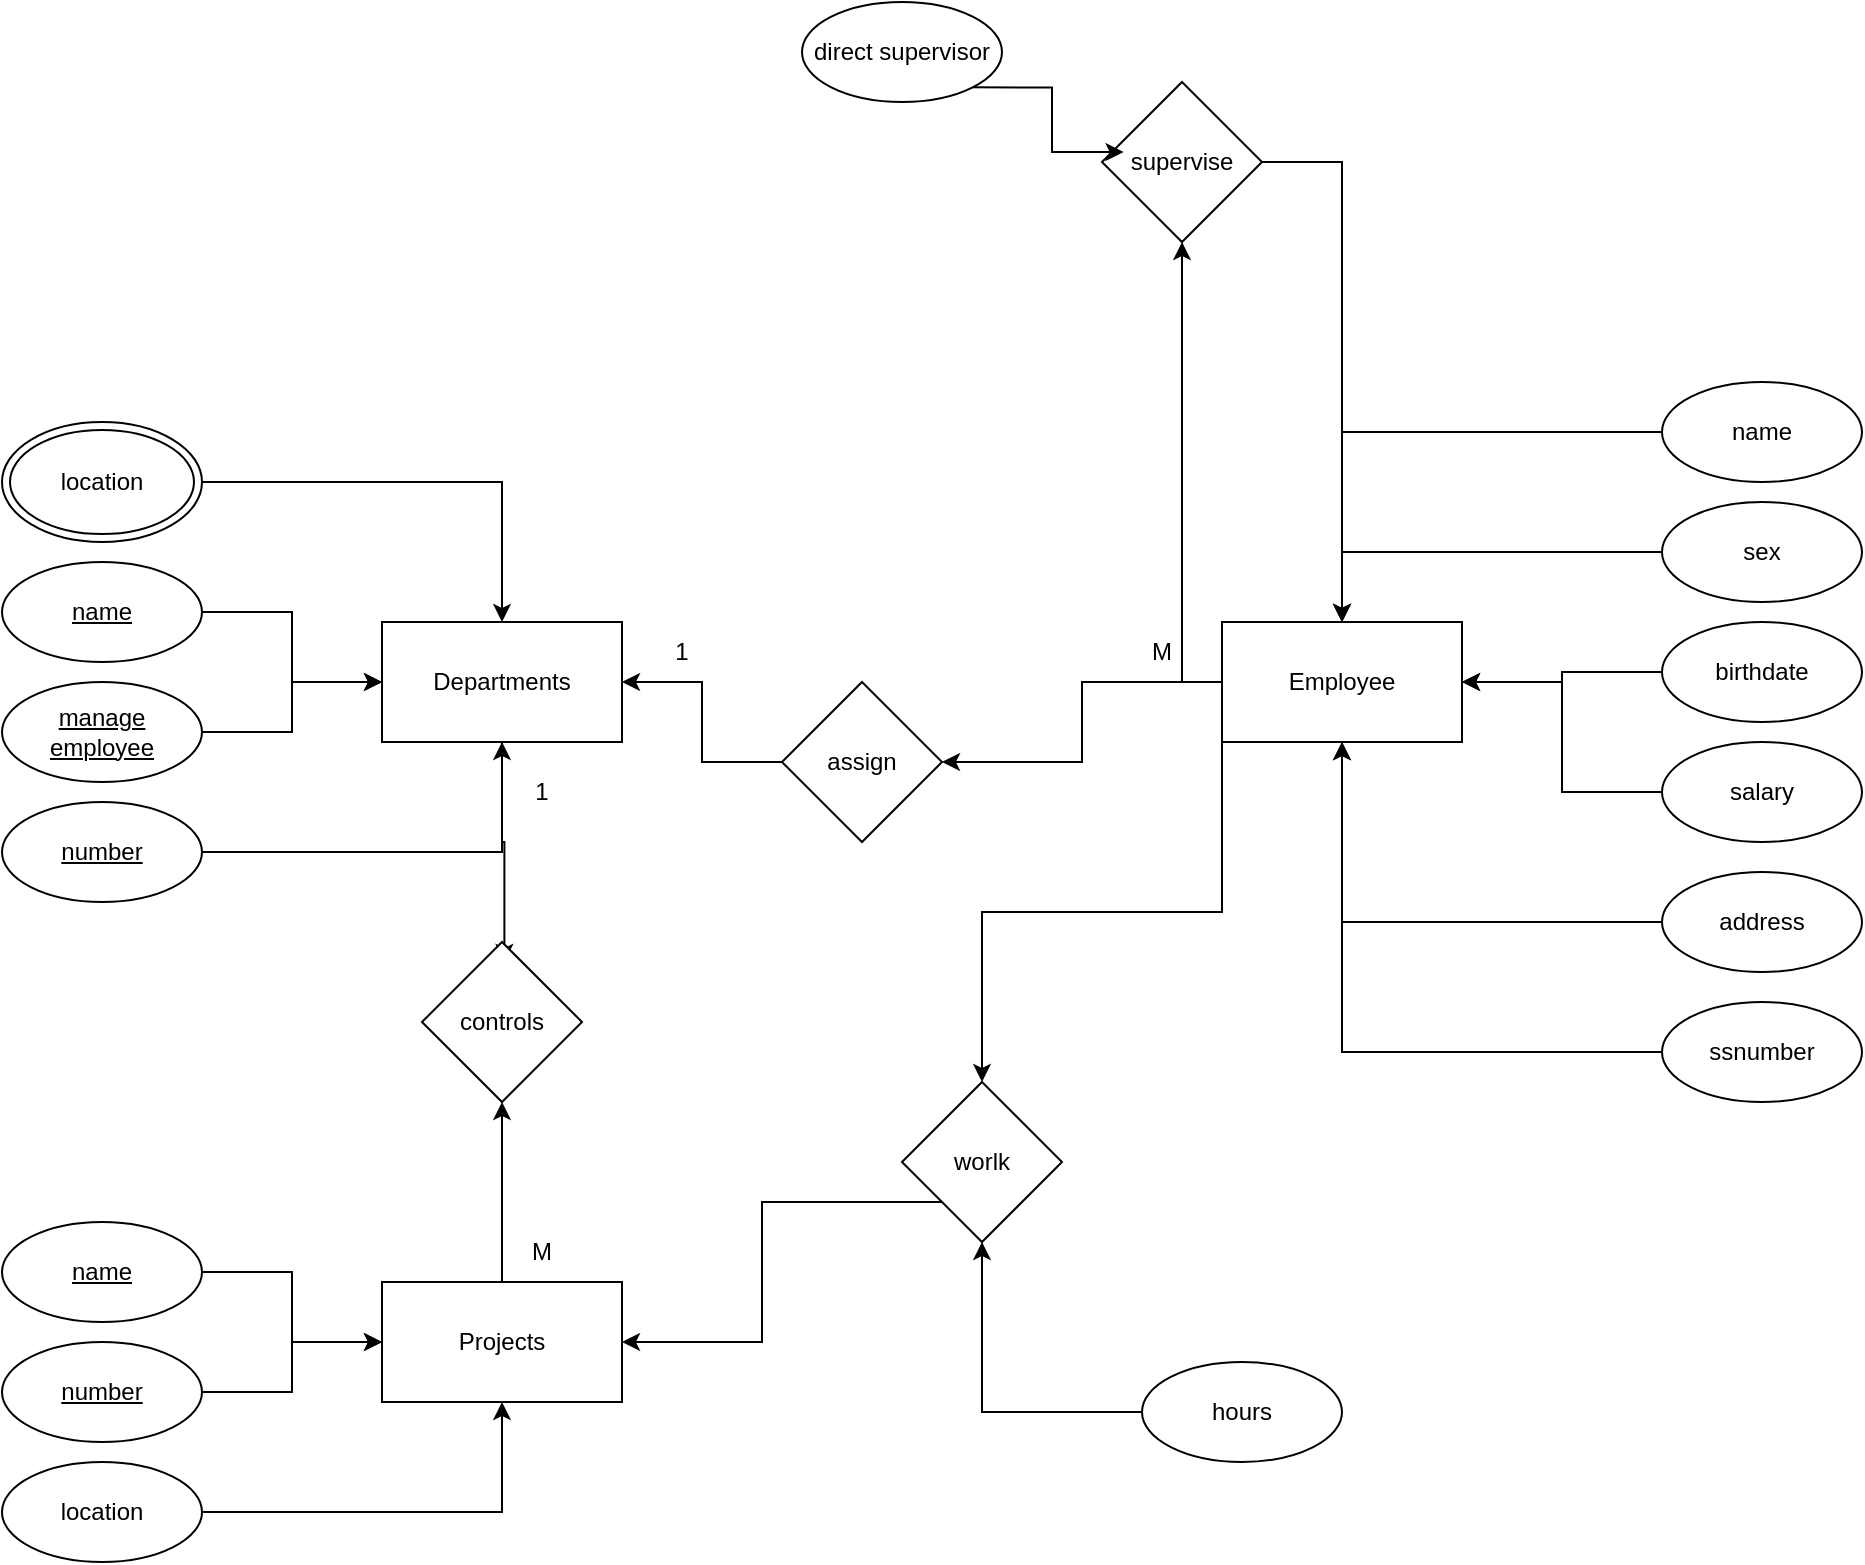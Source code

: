 <mxfile version="21.7.4" type="onedrive">
  <diagram name="第 1 页" id="CzCccIUx3e4CXuVy6--4">
    <mxGraphModel grid="1" page="1" gridSize="10" guides="1" tooltips="1" connect="1" arrows="1" fold="1" pageScale="1" pageWidth="827" pageHeight="1169" math="0" shadow="0">
      <root>
        <mxCell id="0" />
        <mxCell id="1" parent="0" />
        <mxCell id="kbU7PfpbNfhYtXs_jSuM-3" value="location" style="ellipse;shape=doubleEllipse;whiteSpace=wrap;html=1;" vertex="1" parent="1">
          <mxGeometry x="-70" width="100" height="60" as="geometry" />
        </mxCell>
        <mxCell id="H8q2vEseMDckGCxMk7eY-14" style="edgeStyle=orthogonalEdgeStyle;rounded=0;orthogonalLoop=1;jettySize=auto;html=1;exitX=0.5;exitY=1;exitDx=0;exitDy=0;entryX=0.515;entryY=0.125;entryDx=0;entryDy=0;entryPerimeter=0;" edge="1" parent="1" source="kbU7PfpbNfhYtXs_jSuM-4" target="H8q2vEseMDckGCxMk7eY-13">
          <mxGeometry relative="1" as="geometry" />
        </mxCell>
        <mxCell id="kbU7PfpbNfhYtXs_jSuM-4" value="Departments" style="rounded=0;whiteSpace=wrap;html=1;" vertex="1" parent="1">
          <mxGeometry x="120" y="100" width="120" height="60" as="geometry" />
        </mxCell>
        <mxCell id="H8q2vEseMDckGCxMk7eY-10" style="edgeStyle=orthogonalEdgeStyle;rounded=0;orthogonalLoop=1;jettySize=auto;html=1;exitX=1;exitY=0.5;exitDx=0;exitDy=0;" edge="1" parent="1" source="kbU7PfpbNfhYtXs_jSuM-5" target="kbU7PfpbNfhYtXs_jSuM-4">
          <mxGeometry relative="1" as="geometry" />
        </mxCell>
        <mxCell id="kbU7PfpbNfhYtXs_jSuM-5" value="&lt;u&gt;manage employee&lt;/u&gt;" style="ellipse;whiteSpace=wrap;html=1;" vertex="1" parent="1">
          <mxGeometry x="-70" y="130" width="100" height="50" as="geometry" />
        </mxCell>
        <mxCell id="H8q2vEseMDckGCxMk7eY-11" style="edgeStyle=orthogonalEdgeStyle;rounded=0;orthogonalLoop=1;jettySize=auto;html=1;exitX=1;exitY=0.5;exitDx=0;exitDy=0;" edge="1" parent="1" source="kbU7PfpbNfhYtXs_jSuM-6" target="kbU7PfpbNfhYtXs_jSuM-4">
          <mxGeometry relative="1" as="geometry" />
        </mxCell>
        <mxCell id="kbU7PfpbNfhYtXs_jSuM-6" value="&lt;u&gt;number&lt;/u&gt;" style="ellipse;whiteSpace=wrap;html=1;" vertex="1" parent="1">
          <mxGeometry x="-70" y="190" width="100" height="50" as="geometry" />
        </mxCell>
        <mxCell id="H8q2vEseMDckGCxMk7eY-9" style="edgeStyle=orthogonalEdgeStyle;rounded=0;orthogonalLoop=1;jettySize=auto;html=1;exitX=1;exitY=0.5;exitDx=0;exitDy=0;" edge="1" parent="1" source="kbU7PfpbNfhYtXs_jSuM-11" target="kbU7PfpbNfhYtXs_jSuM-4">
          <mxGeometry relative="1" as="geometry" />
        </mxCell>
        <mxCell id="kbU7PfpbNfhYtXs_jSuM-11" value="&lt;u&gt;name&lt;/u&gt;" style="ellipse;whiteSpace=wrap;html=1;" vertex="1" parent="1">
          <mxGeometry x="-70" y="70" width="100" height="50" as="geometry" />
        </mxCell>
        <mxCell id="H8q2vEseMDckGCxMk7eY-8" style="edgeStyle=orthogonalEdgeStyle;rounded=0;orthogonalLoop=1;jettySize=auto;html=1;" edge="1" parent="1" source="kbU7PfpbNfhYtXs_jSuM-3" target="kbU7PfpbNfhYtXs_jSuM-4">
          <mxGeometry relative="1" as="geometry">
            <mxPoint x="30" y="35" as="sourcePoint" />
          </mxGeometry>
        </mxCell>
        <mxCell id="H8q2vEseMDckGCxMk7eY-46" style="edgeStyle=orthogonalEdgeStyle;rounded=0;orthogonalLoop=1;jettySize=auto;html=1;exitX=0.5;exitY=0;exitDx=0;exitDy=0;" edge="1" parent="1" source="H8q2vEseMDckGCxMk7eY-12" target="H8q2vEseMDckGCxMk7eY-13">
          <mxGeometry relative="1" as="geometry" />
        </mxCell>
        <mxCell id="H8q2vEseMDckGCxMk7eY-12" value="Projects" style="rounded=0;whiteSpace=wrap;html=1;" vertex="1" parent="1">
          <mxGeometry x="120" y="430" width="120" height="60" as="geometry" />
        </mxCell>
        <mxCell id="H8q2vEseMDckGCxMk7eY-13" value="controls" style="rhombus;whiteSpace=wrap;html=1;" vertex="1" parent="1">
          <mxGeometry x="140" y="260" width="80" height="80" as="geometry" />
        </mxCell>
        <mxCell id="H8q2vEseMDckGCxMk7eY-22" style="edgeStyle=orthogonalEdgeStyle;rounded=0;orthogonalLoop=1;jettySize=auto;html=1;exitX=1;exitY=0.5;exitDx=0;exitDy=0;" edge="1" parent="1" source="H8q2vEseMDckGCxMk7eY-19" target="H8q2vEseMDckGCxMk7eY-12">
          <mxGeometry relative="1" as="geometry" />
        </mxCell>
        <mxCell id="H8q2vEseMDckGCxMk7eY-19" value="&lt;u&gt;name&lt;/u&gt;" style="ellipse;whiteSpace=wrap;html=1;" vertex="1" parent="1">
          <mxGeometry x="-70" y="400" width="100" height="50" as="geometry" />
        </mxCell>
        <mxCell id="H8q2vEseMDckGCxMk7eY-23" style="edgeStyle=orthogonalEdgeStyle;rounded=0;orthogonalLoop=1;jettySize=auto;html=1;exitX=1;exitY=0.5;exitDx=0;exitDy=0;" edge="1" parent="1" source="H8q2vEseMDckGCxMk7eY-20" target="H8q2vEseMDckGCxMk7eY-12">
          <mxGeometry relative="1" as="geometry" />
        </mxCell>
        <mxCell id="H8q2vEseMDckGCxMk7eY-20" value="&lt;u&gt;number&lt;/u&gt;" style="ellipse;whiteSpace=wrap;html=1;" vertex="1" parent="1">
          <mxGeometry x="-70" y="460" width="100" height="50" as="geometry" />
        </mxCell>
        <mxCell id="H8q2vEseMDckGCxMk7eY-24" style="edgeStyle=orthogonalEdgeStyle;rounded=0;orthogonalLoop=1;jettySize=auto;html=1;exitX=1;exitY=0.5;exitDx=0;exitDy=0;" edge="1" parent="1" source="H8q2vEseMDckGCxMk7eY-21" target="H8q2vEseMDckGCxMk7eY-12">
          <mxGeometry relative="1" as="geometry" />
        </mxCell>
        <mxCell id="H8q2vEseMDckGCxMk7eY-21" value="location" style="ellipse;whiteSpace=wrap;html=1;" vertex="1" parent="1">
          <mxGeometry x="-70" y="520" width="100" height="50" as="geometry" />
        </mxCell>
        <mxCell id="H8q2vEseMDckGCxMk7eY-25" value="1" style="text;html=1;strokeColor=none;fillColor=none;align=center;verticalAlign=middle;whiteSpace=wrap;rounded=0;" vertex="1" parent="1">
          <mxGeometry x="170" y="170" width="60" height="30" as="geometry" />
        </mxCell>
        <mxCell id="H8q2vEseMDckGCxMk7eY-27" value="M" style="text;html=1;strokeColor=none;fillColor=none;align=center;verticalAlign=middle;whiteSpace=wrap;rounded=0;" vertex="1" parent="1">
          <mxGeometry x="170" y="400" width="60" height="30" as="geometry" />
        </mxCell>
        <mxCell id="H8q2vEseMDckGCxMk7eY-43" style="edgeStyle=orthogonalEdgeStyle;rounded=0;orthogonalLoop=1;jettySize=auto;html=1;exitX=0;exitY=0.5;exitDx=0;exitDy=0;" edge="1" parent="1" source="H8q2vEseMDckGCxMk7eY-28" target="H8q2vEseMDckGCxMk7eY-42">
          <mxGeometry relative="1" as="geometry" />
        </mxCell>
        <mxCell id="H8q2vEseMDckGCxMk7eY-52" style="edgeStyle=orthogonalEdgeStyle;rounded=0;orthogonalLoop=1;jettySize=auto;html=1;exitX=0;exitY=1;exitDx=0;exitDy=0;" edge="1" parent="1" source="H8q2vEseMDckGCxMk7eY-28" target="H8q2vEseMDckGCxMk7eY-51">
          <mxGeometry relative="1" as="geometry" />
        </mxCell>
        <mxCell id="H8q2vEseMDckGCxMk7eY-57" style="edgeStyle=orthogonalEdgeStyle;rounded=0;orthogonalLoop=1;jettySize=auto;html=1;exitX=0;exitY=0.5;exitDx=0;exitDy=0;entryX=0.5;entryY=1;entryDx=0;entryDy=0;" edge="1" parent="1" source="H8q2vEseMDckGCxMk7eY-28" target="H8q2vEseMDckGCxMk7eY-56">
          <mxGeometry relative="1" as="geometry" />
        </mxCell>
        <mxCell id="H8q2vEseMDckGCxMk7eY-28" value="Employee" style="rounded=0;whiteSpace=wrap;html=1;" vertex="1" parent="1">
          <mxGeometry x="540" y="100" width="120" height="60" as="geometry" />
        </mxCell>
        <mxCell id="H8q2vEseMDckGCxMk7eY-35" style="edgeStyle=orthogonalEdgeStyle;rounded=0;orthogonalLoop=1;jettySize=auto;html=1;exitX=0;exitY=0.5;exitDx=0;exitDy=0;" edge="1" parent="1" source="H8q2vEseMDckGCxMk7eY-29" target="H8q2vEseMDckGCxMk7eY-28">
          <mxGeometry relative="1" as="geometry" />
        </mxCell>
        <mxCell id="H8q2vEseMDckGCxMk7eY-29" value="name" style="ellipse;whiteSpace=wrap;html=1;" vertex="1" parent="1">
          <mxGeometry x="760" y="-20" width="100" height="50" as="geometry" />
        </mxCell>
        <mxCell id="H8q2vEseMDckGCxMk7eY-41" style="edgeStyle=orthogonalEdgeStyle;rounded=0;orthogonalLoop=1;jettySize=auto;html=1;exitX=0;exitY=0.5;exitDx=0;exitDy=0;entryX=0.5;entryY=1;entryDx=0;entryDy=0;" edge="1" parent="1" source="H8q2vEseMDckGCxMk7eY-30" target="H8q2vEseMDckGCxMk7eY-28">
          <mxGeometry relative="1" as="geometry" />
        </mxCell>
        <mxCell id="H8q2vEseMDckGCxMk7eY-30" value="ssnumber" style="ellipse;whiteSpace=wrap;html=1;" vertex="1" parent="1">
          <mxGeometry x="760" y="290" width="100" height="50" as="geometry" />
        </mxCell>
        <mxCell id="H8q2vEseMDckGCxMk7eY-39" style="edgeStyle=orthogonalEdgeStyle;rounded=0;orthogonalLoop=1;jettySize=auto;html=1;exitX=0;exitY=0.5;exitDx=0;exitDy=0;" edge="1" parent="1" source="H8q2vEseMDckGCxMk7eY-31" target="H8q2vEseMDckGCxMk7eY-28">
          <mxGeometry relative="1" as="geometry" />
        </mxCell>
        <mxCell id="H8q2vEseMDckGCxMk7eY-31" value="address" style="ellipse;whiteSpace=wrap;html=1;" vertex="1" parent="1">
          <mxGeometry x="760" y="225" width="100" height="50" as="geometry" />
        </mxCell>
        <mxCell id="H8q2vEseMDckGCxMk7eY-38" style="edgeStyle=orthogonalEdgeStyle;rounded=0;orthogonalLoop=1;jettySize=auto;html=1;exitX=0;exitY=0.5;exitDx=0;exitDy=0;" edge="1" parent="1" source="H8q2vEseMDckGCxMk7eY-32" target="H8q2vEseMDckGCxMk7eY-28">
          <mxGeometry relative="1" as="geometry" />
        </mxCell>
        <mxCell id="H8q2vEseMDckGCxMk7eY-32" value="salary" style="ellipse;whiteSpace=wrap;html=1;" vertex="1" parent="1">
          <mxGeometry x="760" y="160" width="100" height="50" as="geometry" />
        </mxCell>
        <mxCell id="H8q2vEseMDckGCxMk7eY-36" style="edgeStyle=orthogonalEdgeStyle;rounded=0;orthogonalLoop=1;jettySize=auto;html=1;exitX=0;exitY=0.5;exitDx=0;exitDy=0;" edge="1" parent="1" source="H8q2vEseMDckGCxMk7eY-33" target="H8q2vEseMDckGCxMk7eY-28">
          <mxGeometry relative="1" as="geometry" />
        </mxCell>
        <mxCell id="H8q2vEseMDckGCxMk7eY-33" value="sex" style="ellipse;whiteSpace=wrap;html=1;" vertex="1" parent="1">
          <mxGeometry x="760" y="40" width="100" height="50" as="geometry" />
        </mxCell>
        <mxCell id="H8q2vEseMDckGCxMk7eY-40" style="edgeStyle=orthogonalEdgeStyle;rounded=0;orthogonalLoop=1;jettySize=auto;html=1;exitX=0;exitY=0.5;exitDx=0;exitDy=0;" edge="1" parent="1" source="H8q2vEseMDckGCxMk7eY-34" target="H8q2vEseMDckGCxMk7eY-28">
          <mxGeometry relative="1" as="geometry" />
        </mxCell>
        <mxCell id="H8q2vEseMDckGCxMk7eY-34" value="birthdate" style="ellipse;whiteSpace=wrap;html=1;" vertex="1" parent="1">
          <mxGeometry x="760" y="100" width="100" height="50" as="geometry" />
        </mxCell>
        <mxCell id="H8q2vEseMDckGCxMk7eY-44" style="edgeStyle=orthogonalEdgeStyle;rounded=0;orthogonalLoop=1;jettySize=auto;html=1;exitX=0;exitY=0.5;exitDx=0;exitDy=0;entryX=1;entryY=0.5;entryDx=0;entryDy=0;" edge="1" parent="1" source="H8q2vEseMDckGCxMk7eY-42" target="kbU7PfpbNfhYtXs_jSuM-4">
          <mxGeometry relative="1" as="geometry" />
        </mxCell>
        <mxCell id="H8q2vEseMDckGCxMk7eY-42" value="assign" style="rhombus;whiteSpace=wrap;html=1;" vertex="1" parent="1">
          <mxGeometry x="320" y="130" width="80" height="80" as="geometry" />
        </mxCell>
        <mxCell id="H8q2vEseMDckGCxMk7eY-47" value="1" style="text;html=1;strokeColor=none;fillColor=none;align=center;verticalAlign=middle;whiteSpace=wrap;rounded=0;" vertex="1" parent="1">
          <mxGeometry x="240" y="100" width="60" height="30" as="geometry" />
        </mxCell>
        <mxCell id="H8q2vEseMDckGCxMk7eY-48" value="M" style="text;html=1;strokeColor=none;fillColor=none;align=center;verticalAlign=middle;whiteSpace=wrap;rounded=0;" vertex="1" parent="1">
          <mxGeometry x="480" y="100" width="60" height="30" as="geometry" />
        </mxCell>
        <mxCell id="H8q2vEseMDckGCxMk7eY-53" style="edgeStyle=orthogonalEdgeStyle;rounded=0;orthogonalLoop=1;jettySize=auto;html=1;exitX=0;exitY=1;exitDx=0;exitDy=0;entryX=1;entryY=0.5;entryDx=0;entryDy=0;" edge="1" parent="1" source="H8q2vEseMDckGCxMk7eY-51" target="H8q2vEseMDckGCxMk7eY-12">
          <mxGeometry relative="1" as="geometry" />
        </mxCell>
        <mxCell id="H8q2vEseMDckGCxMk7eY-51" value="worlk" style="rhombus;whiteSpace=wrap;html=1;" vertex="1" parent="1">
          <mxGeometry x="380" y="330" width="80" height="80" as="geometry" />
        </mxCell>
        <mxCell id="H8q2vEseMDckGCxMk7eY-55" style="edgeStyle=orthogonalEdgeStyle;rounded=0;orthogonalLoop=1;jettySize=auto;html=1;exitX=0;exitY=0.5;exitDx=0;exitDy=0;" edge="1" parent="1" source="H8q2vEseMDckGCxMk7eY-54" target="H8q2vEseMDckGCxMk7eY-51">
          <mxGeometry relative="1" as="geometry" />
        </mxCell>
        <mxCell id="H8q2vEseMDckGCxMk7eY-54" value="hours" style="ellipse;whiteSpace=wrap;html=1;" vertex="1" parent="1">
          <mxGeometry x="500" y="470" width="100" height="50" as="geometry" />
        </mxCell>
        <mxCell id="H8q2vEseMDckGCxMk7eY-58" style="edgeStyle=orthogonalEdgeStyle;rounded=0;orthogonalLoop=1;jettySize=auto;html=1;exitX=1;exitY=0.5;exitDx=0;exitDy=0;entryX=0.5;entryY=0;entryDx=0;entryDy=0;" edge="1" parent="1" source="H8q2vEseMDckGCxMk7eY-56" target="H8q2vEseMDckGCxMk7eY-28">
          <mxGeometry relative="1" as="geometry" />
        </mxCell>
        <mxCell id="H8q2vEseMDckGCxMk7eY-56" value="supervise" style="rhombus;whiteSpace=wrap;html=1;" vertex="1" parent="1">
          <mxGeometry x="480" y="-170" width="80" height="80" as="geometry" />
        </mxCell>
        <mxCell id="H8q2vEseMDckGCxMk7eY-60" style="edgeStyle=orthogonalEdgeStyle;rounded=0;orthogonalLoop=1;jettySize=auto;html=1;exitX=1;exitY=1;exitDx=0;exitDy=0;entryX=0.135;entryY=0.438;entryDx=0;entryDy=0;entryPerimeter=0;" edge="1" parent="1" source="H8q2vEseMDckGCxMk7eY-59" target="H8q2vEseMDckGCxMk7eY-56">
          <mxGeometry relative="1" as="geometry" />
        </mxCell>
        <mxCell id="H8q2vEseMDckGCxMk7eY-59" value="direct supervisor" style="ellipse;whiteSpace=wrap;html=1;" vertex="1" parent="1">
          <mxGeometry x="330" y="-210" width="100" height="50" as="geometry" />
        </mxCell>
      </root>
    </mxGraphModel>
  </diagram>
</mxfile>
